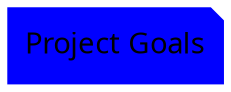 digraph G {
  "Project Goals" [shape = "note",style = "filled",color = "blue",fontname = "Verdana",URL = "http://turbolent.com:8080/pages/Project%20Goals"];
}
